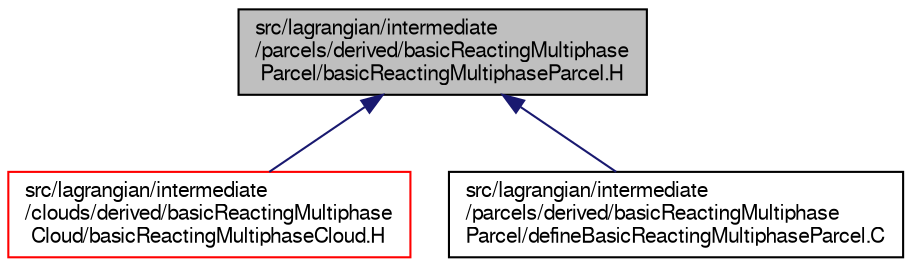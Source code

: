 digraph "src/lagrangian/intermediate/parcels/derived/basicReactingMultiphaseParcel/basicReactingMultiphaseParcel.H"
{
  bgcolor="transparent";
  edge [fontname="FreeSans",fontsize="10",labelfontname="FreeSans",labelfontsize="10"];
  node [fontname="FreeSans",fontsize="10",shape=record];
  Node399 [label="src/lagrangian/intermediate\l/parcels/derived/basicReactingMultiphase\lParcel/basicReactingMultiphaseParcel.H",height=0.2,width=0.4,color="black", fillcolor="grey75", style="filled", fontcolor="black"];
  Node399 -> Node400 [dir="back",color="midnightblue",fontsize="10",style="solid",fontname="FreeSans"];
  Node400 [label="src/lagrangian/intermediate\l/clouds/derived/basicReactingMultiphase\lCloud/basicReactingMultiphaseCloud.H",height=0.2,width=0.4,color="red",URL="$a05174.html"];
  Node399 -> Node403 [dir="back",color="midnightblue",fontsize="10",style="solid",fontname="FreeSans"];
  Node403 [label="src/lagrangian/intermediate\l/parcels/derived/basicReactingMultiphase\lParcel/defineBasicReactingMultiphaseParcel.C",height=0.2,width=0.4,color="black",URL="$a05300.html"];
}
